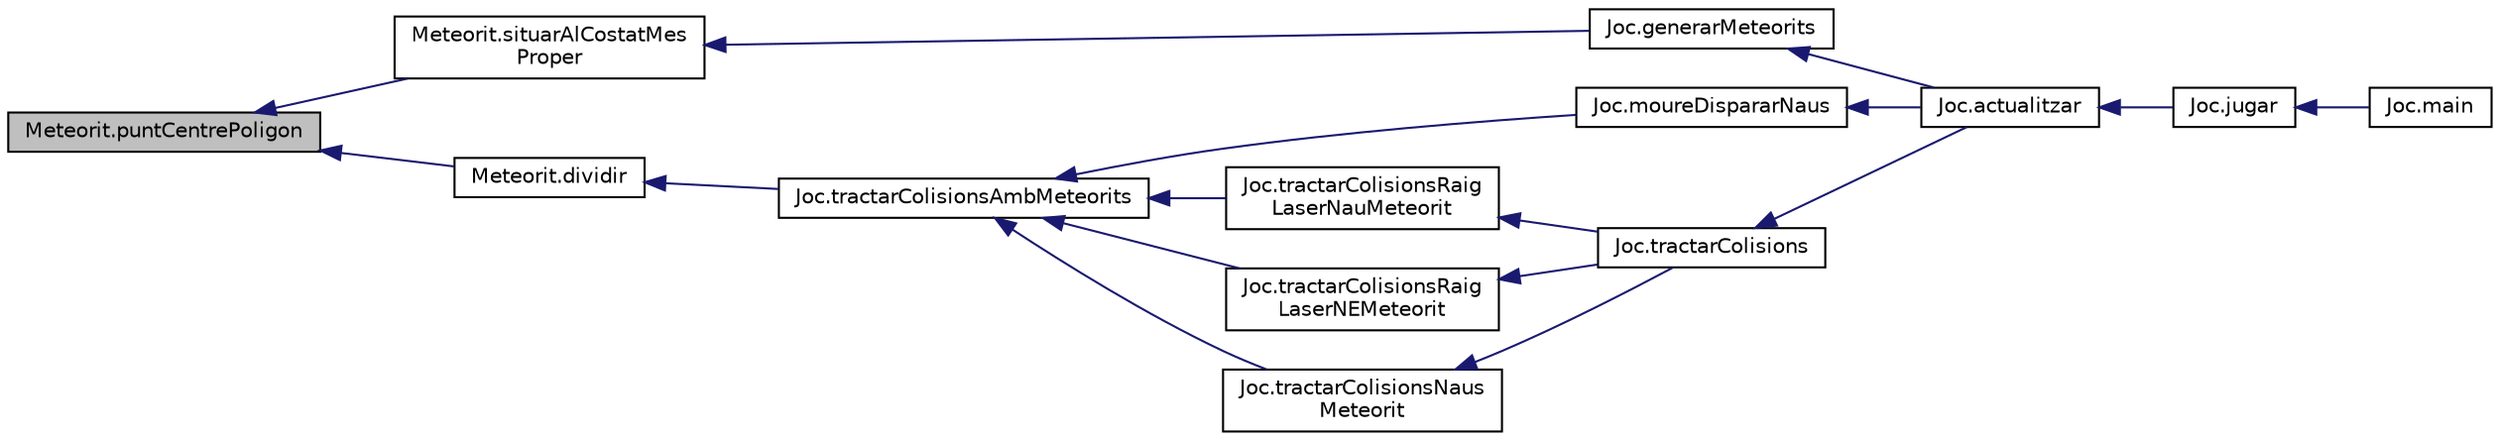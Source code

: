 digraph "Meteorit.puntCentrePoligon"
{
  edge [fontname="Helvetica",fontsize="10",labelfontname="Helvetica",labelfontsize="10"];
  node [fontname="Helvetica",fontsize="10",shape=record];
  rankdir="LR";
  Node1 [label="Meteorit.puntCentrePoligon",height=0.2,width=0.4,color="black", fillcolor="grey75", style="filled", fontcolor="black"];
  Node1 -> Node2 [dir="back",color="midnightblue",fontsize="10",style="solid",fontname="Helvetica"];
  Node2 [label="Meteorit.situarAlCostatMes\lProper",height=0.2,width=0.4,color="black", fillcolor="white", style="filled",URL="$class_meteorit.html#ab1e8e957f4ba216253d211523f2b3091"];
  Node2 -> Node3 [dir="back",color="midnightblue",fontsize="10",style="solid",fontname="Helvetica"];
  Node3 [label="Joc.generarMeteorits",height=0.2,width=0.4,color="black", fillcolor="white", style="filled",URL="$class_joc.html#afb711913c78395c05839c3f775792beb"];
  Node3 -> Node4 [dir="back",color="midnightblue",fontsize="10",style="solid",fontname="Helvetica"];
  Node4 [label="Joc.actualitzar",height=0.2,width=0.4,color="black", fillcolor="white", style="filled",URL="$class_joc.html#aafe85787281ae19be9ee44aabc5c116c"];
  Node4 -> Node5 [dir="back",color="midnightblue",fontsize="10",style="solid",fontname="Helvetica"];
  Node5 [label="Joc.jugar",height=0.2,width=0.4,color="black", fillcolor="white", style="filled",URL="$class_joc.html#aa5da4464cac2dc81f26430ac16fa7029"];
  Node5 -> Node6 [dir="back",color="midnightblue",fontsize="10",style="solid",fontname="Helvetica"];
  Node6 [label="Joc.main",height=0.2,width=0.4,color="black", fillcolor="white", style="filled",URL="$class_joc.html#a54cbe41c97ce7489f7b0cc62217a7d29"];
  Node1 -> Node7 [dir="back",color="midnightblue",fontsize="10",style="solid",fontname="Helvetica"];
  Node7 [label="Meteorit.dividir",height=0.2,width=0.4,color="black", fillcolor="white", style="filled",URL="$class_meteorit.html#aa4b891941b6ef30774a45d6965266170"];
  Node7 -> Node8 [dir="back",color="midnightblue",fontsize="10",style="solid",fontname="Helvetica"];
  Node8 [label="Joc.tractarColisionsAmbMeteorits",height=0.2,width=0.4,color="black", fillcolor="white", style="filled",URL="$class_joc.html#a16b0be1ee6298106946df8150044f667"];
  Node8 -> Node9 [dir="back",color="midnightblue",fontsize="10",style="solid",fontname="Helvetica"];
  Node9 [label="Joc.moureDispararNaus",height=0.2,width=0.4,color="black", fillcolor="white", style="filled",URL="$class_joc.html#a5e56bca64b024955afe5269cbc79ca79"];
  Node9 -> Node4 [dir="back",color="midnightblue",fontsize="10",style="solid",fontname="Helvetica"];
  Node8 -> Node10 [dir="back",color="midnightblue",fontsize="10",style="solid",fontname="Helvetica"];
  Node10 [label="Joc.tractarColisionsRaig\lLaserNauMeteorit",height=0.2,width=0.4,color="black", fillcolor="white", style="filled",URL="$class_joc.html#a9a3116242cc69985726f4825be70a9b5"];
  Node10 -> Node11 [dir="back",color="midnightblue",fontsize="10",style="solid",fontname="Helvetica"];
  Node11 [label="Joc.tractarColisions",height=0.2,width=0.4,color="black", fillcolor="white", style="filled",URL="$class_joc.html#a1be330c10f1e2ee06f696e0a0bdec7c7"];
  Node11 -> Node4 [dir="back",color="midnightblue",fontsize="10",style="solid",fontname="Helvetica"];
  Node8 -> Node12 [dir="back",color="midnightblue",fontsize="10",style="solid",fontname="Helvetica"];
  Node12 [label="Joc.tractarColisionsRaig\lLaserNEMeteorit",height=0.2,width=0.4,color="black", fillcolor="white", style="filled",URL="$class_joc.html#af717aa44d1134343a67fc08374c3af45"];
  Node12 -> Node11 [dir="back",color="midnightblue",fontsize="10",style="solid",fontname="Helvetica"];
  Node8 -> Node13 [dir="back",color="midnightblue",fontsize="10",style="solid",fontname="Helvetica"];
  Node13 [label="Joc.tractarColisionsNaus\lMeteorit",height=0.2,width=0.4,color="black", fillcolor="white", style="filled",URL="$class_joc.html#acf31c665e8f734f15f40f8e6792e8bba"];
  Node13 -> Node11 [dir="back",color="midnightblue",fontsize="10",style="solid",fontname="Helvetica"];
}
